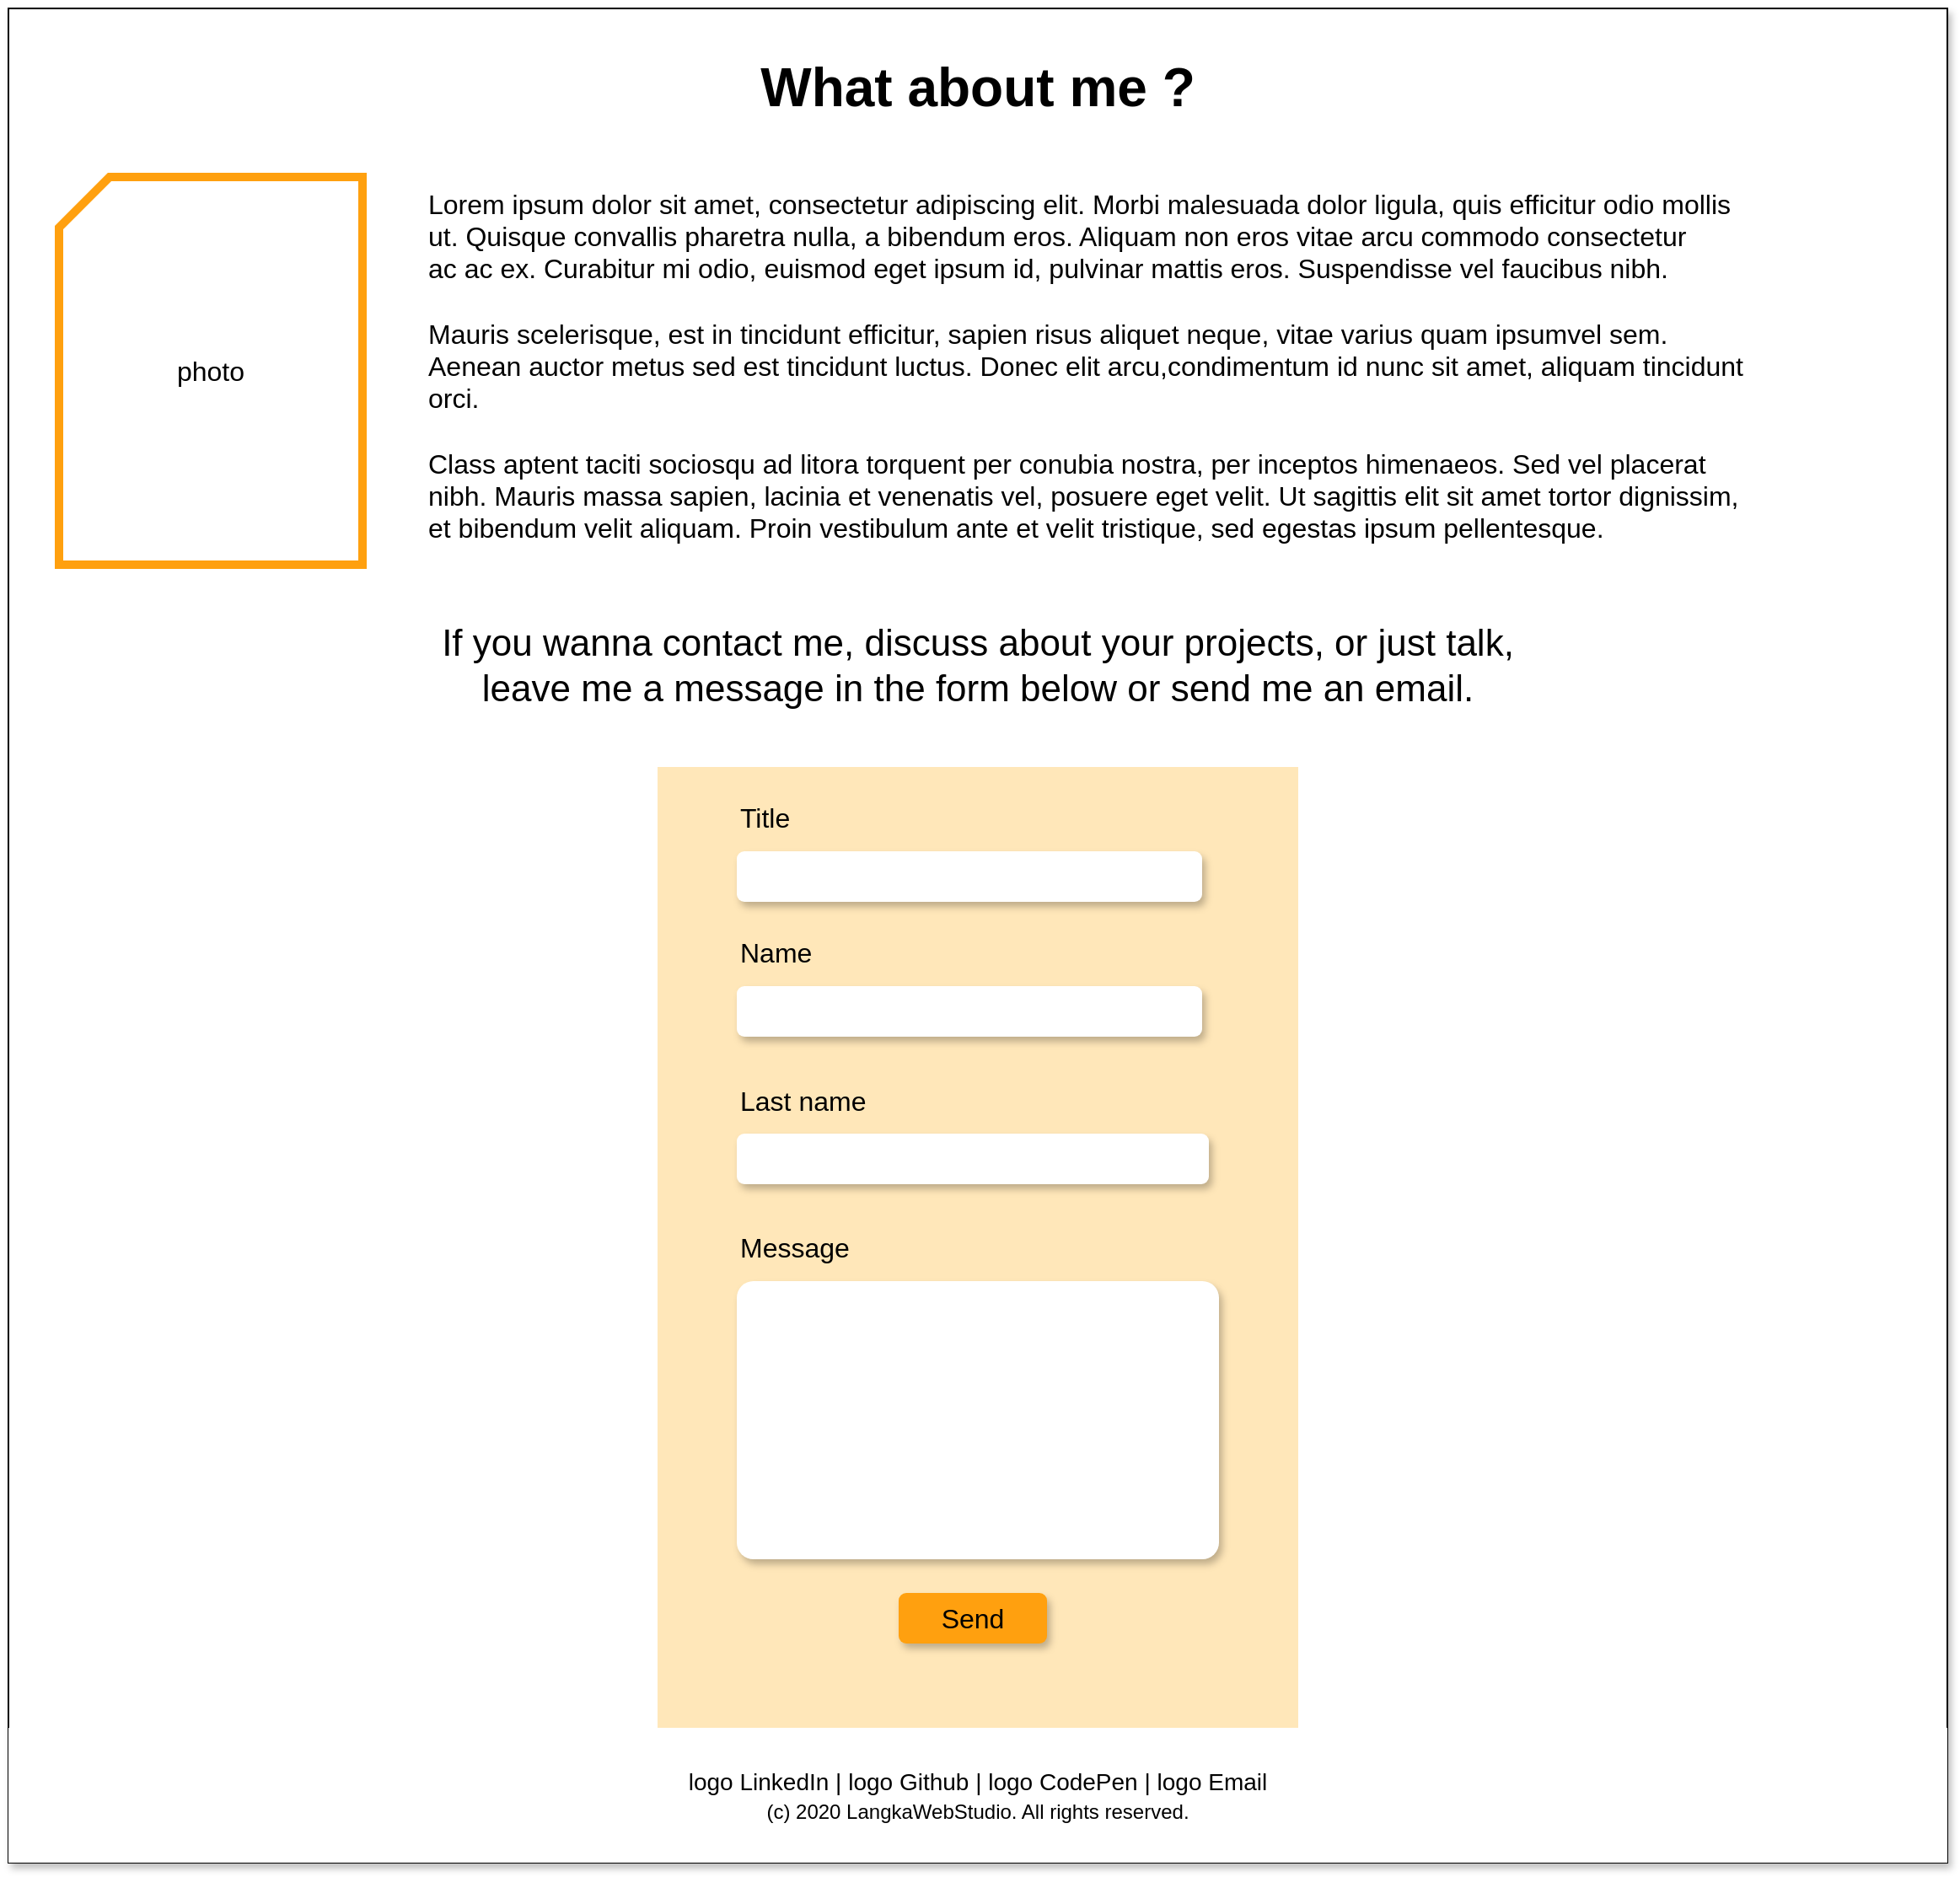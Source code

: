 <mxfile version="13.4.9" type="github">
  <diagram id="15AcsFoqSxiJAv_MaKYl" name="Page-1">
    <mxGraphModel dx="2249" dy="791" grid="1" gridSize="10" guides="1" tooltips="1" connect="1" arrows="1" fold="1" page="1" pageScale="1" pageWidth="827" pageHeight="1169" math="0" shadow="0">
      <root>
        <mxCell id="0" />
        <mxCell id="1" parent="0" />
        <mxCell id="ewORTyJAf1aC9DptC_-D-1" value="&lt;h1&gt;What about me ?&lt;/h1&gt;" style="rounded=0;whiteSpace=wrap;html=1;shadow=1;glass=0;labelBackgroundColor=none;sketch=0;gradientColor=none;fontFamily=Helvetica;fontSize=16;fillColor=#FFFFFF;verticalAlign=top;" vertex="1" parent="1">
          <mxGeometry x="-210" y="40" width="1150" height="1100" as="geometry" />
        </mxCell>
        <mxCell id="ewORTyJAf1aC9DptC_-D-5" value="" style="rounded=0;whiteSpace=wrap;html=1;shadow=0;glass=0;labelBackgroundColor=none;sketch=0;strokeWidth=5;gradientColor=none;fontFamily=Helvetica;fontSize=22;fontColor=#000000;align=center;strokeColor=none;fillColor=none;" vertex="1" parent="1">
          <mxGeometry x="-210" y="480" width="1150" height="660" as="geometry" />
        </mxCell>
        <mxCell id="ewORTyJAf1aC9DptC_-D-2" value="photo" style="shape=card;whiteSpace=wrap;html=1;shadow=0;glass=0;labelBackgroundColor=none;sketch=0;fillColor=#FFFFFF;gradientColor=none;fontFamily=Helvetica;fontSize=16;fontColor=#000000;strokeColor=#FFA00F;strokeWidth=5;" vertex="1" parent="1">
          <mxGeometry x="-180" y="140" width="180" height="230" as="geometry" />
        </mxCell>
        <mxCell id="ewORTyJAf1aC9DptC_-D-3" value="Lorem ipsum dolor sit amet, consectetur adipiscing elit. Morbi malesuada dolor ligula, quis efficitur odio mollis ut. Quisque convallis pharetra nulla, a bibendum eros. Aliquam non eros vitae arcu commodo consectetur&lt;br&gt; ac ac ex. Curabitur mi odio, euismod eget ipsum id, pulvinar mattis eros. Suspendisse vel faucibus nibh.&lt;div&gt;&lt;br&gt;&lt;/div&gt;&lt;div&gt;Mauris scelerisque, est in tincidunt efficitur, sapien risus aliquet neque, vitae varius quam ipsumvel sem. Aenean auctor metus sed est tincidunt luctus. Donec elit arcu,condimentum id nunc sit amet, aliquam tincidunt orci.&lt;/div&gt;&lt;div&gt;&lt;br&gt;&lt;/div&gt;&lt;div&gt;Class aptent taciti sociosqu ad litora torquent per conubia nostra, per inceptos himenaeos. Sed vel placerat nibh. Mauris massa sapien, lacinia et venenatis vel, posuere eget velit. Ut sagittis elit sit amet tortor dignissim, et bibendum velit aliquam. Proin vestibulum ante et velit tristique, sed egestas ipsum pellentesque.&lt;/div&gt;" style="rounded=0;whiteSpace=wrap;html=1;shadow=0;glass=0;labelBackgroundColor=none;sketch=0;strokeWidth=5;fillColor=#FFFFFF;gradientColor=none;fontFamily=Helvetica;fontSize=16;fontColor=#000000;strokeColor=none;verticalAlign=top;align=left;" vertex="1" parent="1">
          <mxGeometry x="37" y="140" width="790" height="250" as="geometry" />
        </mxCell>
        <mxCell id="ewORTyJAf1aC9DptC_-D-4" value="&lt;div style=&quot;font-size: 22px&quot;&gt;If you wanna contact me, discuss about your projects, or just talk,&lt;br&gt;&lt;/div&gt;&lt;div style=&quot;font-size: 22px&quot;&gt;leave me a message in the form below or send me an email.&lt;br style=&quot;font-size: 22px&quot;&gt;&lt;/div&gt;" style="rounded=0;whiteSpace=wrap;html=1;shadow=0;glass=0;labelBackgroundColor=none;sketch=0;strokeWidth=5;fillColor=#FFFFFF;gradientColor=none;fontFamily=Helvetica;fontSize=22;fontColor=#000000;align=center;strokeColor=none;" vertex="1" parent="1">
          <mxGeometry x="-160" y="390" width="1050" height="80" as="geometry" />
        </mxCell>
        <mxCell id="ewORTyJAf1aC9DptC_-D-15" value="&lt;div style=&quot;font-size: 14px&quot;&gt;logo LinkedIn | logo Github | logo CodePen | logo Email&lt;/div&gt;&lt;div style=&quot;font-size: 14px&quot;&gt;&lt;font style=&quot;font-size: 12px&quot;&gt;(c) 2020 LangkaWebStudio. All rights reserved.&lt;/font&gt;&lt;br style=&quot;font-size: 14px&quot;&gt;&lt;/div&gt;" style="rounded=0;whiteSpace=wrap;html=1;shadow=0;glass=0;labelBackgroundColor=none;sketch=0;strokeWidth=5;fillColor=#FFFFFF;gradientColor=none;fontFamily=Helvetica;fontSize=14;fontColor=#000000;align=center;strokeColor=none;" vertex="1" parent="1">
          <mxGeometry x="-210" y="1060" width="1150" height="80" as="geometry" />
        </mxCell>
        <mxCell id="ewORTyJAf1aC9DptC_-D-17" value="" style="rounded=0;whiteSpace=wrap;html=1;shadow=0;glass=0;labelBackgroundColor=none;sketch=0;strokeWidth=5;gradientColor=none;fontFamily=Helvetica;fontSize=14;fontColor=#000000;align=left;strokeColor=none;fillOpacity=100;fillColor=#FFE7B9;" vertex="1" parent="1">
          <mxGeometry x="175" y="490" width="380" height="570" as="geometry" />
        </mxCell>
        <mxCell id="ewORTyJAf1aC9DptC_-D-8" value="Title" style="rounded=0;whiteSpace=wrap;html=1;shadow=0;glass=0;labelBackgroundColor=none;sketch=0;strokeWidth=5;gradientColor=none;fontFamily=Helvetica;fontSize=16;fontColor=#000000;align=left;strokeColor=none;fillColor=none;" vertex="1" parent="1">
          <mxGeometry x="222" y="500" width="88" height="40" as="geometry" />
        </mxCell>
        <mxCell id="ewORTyJAf1aC9DptC_-D-6" value="" style="rounded=1;whiteSpace=wrap;html=1;shadow=1;glass=0;labelBackgroundColor=none;sketch=0;strokeWidth=5;gradientColor=none;fontFamily=Helvetica;fontSize=22;fontColor=#000000;align=center;strokeColor=none;fillColor=#FFFFFF;" vertex="1" parent="1">
          <mxGeometry x="222" y="540" width="276" height="30" as="geometry" />
        </mxCell>
        <mxCell id="ewORTyJAf1aC9DptC_-D-7" value="" style="rounded=1;whiteSpace=wrap;html=1;shadow=1;glass=0;labelBackgroundColor=none;sketch=0;strokeWidth=5;gradientColor=none;fontFamily=Helvetica;fontSize=22;fontColor=#000000;align=center;strokeColor=none;fillColor=#FFFFFF;" vertex="1" parent="1">
          <mxGeometry x="222" y="620" width="276" height="30" as="geometry" />
        </mxCell>
        <mxCell id="ewORTyJAf1aC9DptC_-D-9" value="Name" style="rounded=0;whiteSpace=wrap;html=1;shadow=0;glass=0;labelBackgroundColor=none;sketch=0;strokeWidth=5;gradientColor=none;fontFamily=Helvetica;fontSize=16;fontColor=#000000;align=left;strokeColor=none;fillColor=none;" vertex="1" parent="1">
          <mxGeometry x="222" y="580" width="88" height="40" as="geometry" />
        </mxCell>
        <mxCell id="ewORTyJAf1aC9DptC_-D-10" value="" style="rounded=1;whiteSpace=wrap;html=1;shadow=1;glass=0;labelBackgroundColor=none;sketch=0;strokeWidth=5;gradientColor=none;fontFamily=Helvetica;fontSize=22;fontColor=#000000;align=center;strokeColor=none;fillColor=#FFFFFF;" vertex="1" parent="1">
          <mxGeometry x="222" y="707.5" width="280" height="30" as="geometry" />
        </mxCell>
        <mxCell id="ewORTyJAf1aC9DptC_-D-11" value="Last name" style="rounded=0;whiteSpace=wrap;html=1;shadow=0;glass=0;labelBackgroundColor=none;sketch=0;strokeWidth=5;gradientColor=none;fontFamily=Helvetica;fontSize=16;fontColor=#000000;align=left;strokeColor=none;fillColor=none;" vertex="1" parent="1">
          <mxGeometry x="222" y="667.5" width="88" height="40" as="geometry" />
        </mxCell>
        <mxCell id="ewORTyJAf1aC9DptC_-D-12" value="" style="rounded=1;whiteSpace=wrap;html=1;shadow=1;glass=0;labelBackgroundColor=none;sketch=0;strokeWidth=5;gradientColor=none;fontFamily=Helvetica;fontSize=22;fontColor=#000000;align=center;strokeColor=none;fillColor=#FFFFFF;arcSize=6;" vertex="1" parent="1">
          <mxGeometry x="222" y="795" width="286" height="165" as="geometry" />
        </mxCell>
        <mxCell id="ewORTyJAf1aC9DptC_-D-13" value="Message" style="rounded=0;whiteSpace=wrap;html=1;shadow=0;glass=0;labelBackgroundColor=none;sketch=0;strokeWidth=5;gradientColor=none;fontFamily=Helvetica;fontSize=16;fontColor=#000000;align=left;strokeColor=none;fillColor=none;" vertex="1" parent="1">
          <mxGeometry x="222" y="755" width="88" height="40" as="geometry" />
        </mxCell>
        <mxCell id="ewORTyJAf1aC9DptC_-D-14" value="Send" style="rounded=1;whiteSpace=wrap;html=1;shadow=1;glass=0;labelBackgroundColor=none;sketch=0;strokeWidth=5;gradientColor=none;fontFamily=Helvetica;fontSize=16;fontColor=#000000;align=center;strokeColor=none;fillColor=#FFA00F;" vertex="1" parent="1">
          <mxGeometry x="318" y="980" width="88" height="30" as="geometry" />
        </mxCell>
      </root>
    </mxGraphModel>
  </diagram>
</mxfile>
